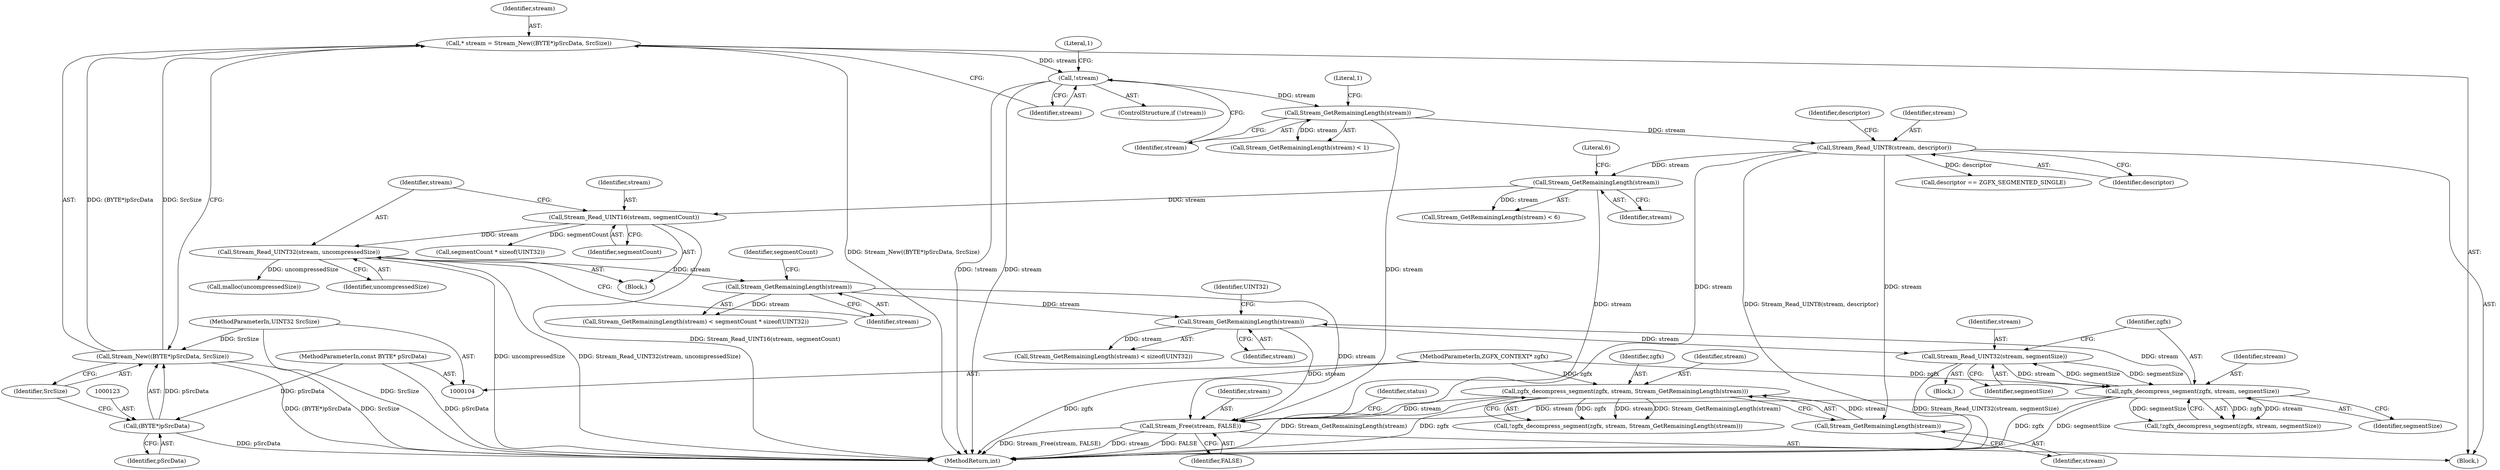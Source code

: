 digraph "0_FreeRDP_602f4a2e14b41703b5f431de3154cd46a5750a2d@pointer" {
"1000317" [label="(Call,Stream_Free(stream, FALSE))"];
"1000259" [label="(Call,Stream_GetRemainingLength(stream))"];
"1000222" [label="(Call,Stream_GetRemainingLength(stream))"];
"1000217" [label="(Call,Stream_Read_UINT32(stream, uncompressedSize))"];
"1000214" [label="(Call,Stream_Read_UINT16(stream, segmentCount))"];
"1000210" [label="(Call,Stream_GetRemainingLength(stream))"];
"1000138" [label="(Call,Stream_Read_UINT8(stream, descriptor))"];
"1000134" [label="(Call,Stream_GetRemainingLength(stream))"];
"1000127" [label="(Call,!stream)"];
"1000119" [label="(Call,* stream = Stream_New((BYTE*)pSrcData, SrcSize))"];
"1000121" [label="(Call,Stream_New((BYTE*)pSrcData, SrcSize))"];
"1000122" [label="(Call,(BYTE*)pSrcData)"];
"1000106" [label="(MethodParameterIn,const BYTE* pSrcData)"];
"1000107" [label="(MethodParameterIn,UINT32 SrcSize)"];
"1000269" [label="(Call,zgfx_decompress_segment(zgfx, stream, segmentSize))"];
"1000105" [label="(MethodParameterIn,ZGFX_CONTEXT* zgfx)"];
"1000264" [label="(Call,Stream_Read_UINT32(stream, segmentSize))"];
"1000148" [label="(Call,zgfx_decompress_segment(zgfx, stream, Stream_GetRemainingLength(stream)))"];
"1000151" [label="(Call,Stream_GetRemainingLength(stream))"];
"1000128" [label="(Identifier,stream)"];
"1000135" [label="(Identifier,stream)"];
"1000142" [label="(Call,descriptor == ZGFX_SEGMENTED_SINGLE)"];
"1000268" [label="(Call,!zgfx_decompress_segment(zgfx, stream, segmentSize))"];
"1000269" [label="(Call,zgfx_decompress_segment(zgfx, stream, segmentSize))"];
"1000148" [label="(Call,zgfx_decompress_segment(zgfx, stream, Stream_GetRemainingLength(stream)))"];
"1000260" [label="(Identifier,stream)"];
"1000138" [label="(Call,Stream_Read_UINT8(stream, descriptor))"];
"1000217" [label="(Call,Stream_Read_UINT32(stream, uncompressedSize))"];
"1000321" [label="(Identifier,status)"];
"1000318" [label="(Identifier,stream)"];
"1000119" [label="(Call,* stream = Stream_New((BYTE*)pSrcData, SrcSize))"];
"1000256" [label="(Block,)"];
"1000149" [label="(Identifier,zgfx)"];
"1000122" [label="(Call,(BYTE*)pSrcData)"];
"1000216" [label="(Identifier,segmentCount)"];
"1000211" [label="(Identifier,stream)"];
"1000322" [label="(MethodReturn,int)"];
"1000224" [label="(Call,segmentCount * sizeof(UINT32))"];
"1000218" [label="(Identifier,stream)"];
"1000139" [label="(Identifier,stream)"];
"1000120" [label="(Identifier,stream)"];
"1000271" [label="(Identifier,stream)"];
"1000233" [label="(Call,malloc(uncompressedSize))"];
"1000270" [label="(Identifier,zgfx)"];
"1000225" [label="(Identifier,segmentCount)"];
"1000152" [label="(Identifier,stream)"];
"1000140" [label="(Identifier,descriptor)"];
"1000317" [label="(Call,Stream_Free(stream, FALSE))"];
"1000259" [label="(Call,Stream_GetRemainingLength(stream))"];
"1000209" [label="(Call,Stream_GetRemainingLength(stream) < 6)"];
"1000265" [label="(Identifier,stream)"];
"1000262" [label="(Identifier,UINT32)"];
"1000219" [label="(Identifier,uncompressedSize)"];
"1000151" [label="(Call,Stream_GetRemainingLength(stream))"];
"1000125" [label="(Identifier,SrcSize)"];
"1000131" [label="(Literal,1)"];
"1000272" [label="(Identifier,segmentSize)"];
"1000143" [label="(Identifier,descriptor)"];
"1000107" [label="(MethodParameterIn,UINT32 SrcSize)"];
"1000150" [label="(Identifier,stream)"];
"1000264" [label="(Call,Stream_Read_UINT32(stream, segmentSize))"];
"1000258" [label="(Call,Stream_GetRemainingLength(stream) < sizeof(UINT32))"];
"1000222" [label="(Call,Stream_GetRemainingLength(stream))"];
"1000212" [label="(Literal,6)"];
"1000221" [label="(Call,Stream_GetRemainingLength(stream) < segmentCount * sizeof(UINT32))"];
"1000215" [label="(Identifier,stream)"];
"1000127" [label="(Call,!stream)"];
"1000319" [label="(Identifier,FALSE)"];
"1000198" [label="(Block,)"];
"1000121" [label="(Call,Stream_New((BYTE*)pSrcData, SrcSize))"];
"1000106" [label="(MethodParameterIn,const BYTE* pSrcData)"];
"1000105" [label="(MethodParameterIn,ZGFX_CONTEXT* zgfx)"];
"1000266" [label="(Identifier,segmentSize)"];
"1000133" [label="(Call,Stream_GetRemainingLength(stream) < 1)"];
"1000223" [label="(Identifier,stream)"];
"1000210" [label="(Call,Stream_GetRemainingLength(stream))"];
"1000136" [label="(Literal,1)"];
"1000126" [label="(ControlStructure,if (!stream))"];
"1000124" [label="(Identifier,pSrcData)"];
"1000134" [label="(Call,Stream_GetRemainingLength(stream))"];
"1000214" [label="(Call,Stream_Read_UINT16(stream, segmentCount))"];
"1000147" [label="(Call,!zgfx_decompress_segment(zgfx, stream, Stream_GetRemainingLength(stream)))"];
"1000111" [label="(Block,)"];
"1000317" -> "1000111"  [label="AST: "];
"1000317" -> "1000319"  [label="CFG: "];
"1000318" -> "1000317"  [label="AST: "];
"1000319" -> "1000317"  [label="AST: "];
"1000321" -> "1000317"  [label="CFG: "];
"1000317" -> "1000322"  [label="DDG: stream"];
"1000317" -> "1000322"  [label="DDG: FALSE"];
"1000317" -> "1000322"  [label="DDG: Stream_Free(stream, FALSE)"];
"1000259" -> "1000317"  [label="DDG: stream"];
"1000222" -> "1000317"  [label="DDG: stream"];
"1000138" -> "1000317"  [label="DDG: stream"];
"1000148" -> "1000317"  [label="DDG: stream"];
"1000269" -> "1000317"  [label="DDG: stream"];
"1000134" -> "1000317"  [label="DDG: stream"];
"1000210" -> "1000317"  [label="DDG: stream"];
"1000259" -> "1000258"  [label="AST: "];
"1000259" -> "1000260"  [label="CFG: "];
"1000260" -> "1000259"  [label="AST: "];
"1000262" -> "1000259"  [label="CFG: "];
"1000259" -> "1000258"  [label="DDG: stream"];
"1000222" -> "1000259"  [label="DDG: stream"];
"1000269" -> "1000259"  [label="DDG: stream"];
"1000259" -> "1000264"  [label="DDG: stream"];
"1000222" -> "1000221"  [label="AST: "];
"1000222" -> "1000223"  [label="CFG: "];
"1000223" -> "1000222"  [label="AST: "];
"1000225" -> "1000222"  [label="CFG: "];
"1000222" -> "1000221"  [label="DDG: stream"];
"1000217" -> "1000222"  [label="DDG: stream"];
"1000217" -> "1000198"  [label="AST: "];
"1000217" -> "1000219"  [label="CFG: "];
"1000218" -> "1000217"  [label="AST: "];
"1000219" -> "1000217"  [label="AST: "];
"1000223" -> "1000217"  [label="CFG: "];
"1000217" -> "1000322"  [label="DDG: uncompressedSize"];
"1000217" -> "1000322"  [label="DDG: Stream_Read_UINT32(stream, uncompressedSize)"];
"1000214" -> "1000217"  [label="DDG: stream"];
"1000217" -> "1000233"  [label="DDG: uncompressedSize"];
"1000214" -> "1000198"  [label="AST: "];
"1000214" -> "1000216"  [label="CFG: "];
"1000215" -> "1000214"  [label="AST: "];
"1000216" -> "1000214"  [label="AST: "];
"1000218" -> "1000214"  [label="CFG: "];
"1000214" -> "1000322"  [label="DDG: Stream_Read_UINT16(stream, segmentCount)"];
"1000210" -> "1000214"  [label="DDG: stream"];
"1000214" -> "1000224"  [label="DDG: segmentCount"];
"1000210" -> "1000209"  [label="AST: "];
"1000210" -> "1000211"  [label="CFG: "];
"1000211" -> "1000210"  [label="AST: "];
"1000212" -> "1000210"  [label="CFG: "];
"1000210" -> "1000209"  [label="DDG: stream"];
"1000138" -> "1000210"  [label="DDG: stream"];
"1000138" -> "1000111"  [label="AST: "];
"1000138" -> "1000140"  [label="CFG: "];
"1000139" -> "1000138"  [label="AST: "];
"1000140" -> "1000138"  [label="AST: "];
"1000143" -> "1000138"  [label="CFG: "];
"1000138" -> "1000322"  [label="DDG: Stream_Read_UINT8(stream, descriptor)"];
"1000134" -> "1000138"  [label="DDG: stream"];
"1000138" -> "1000142"  [label="DDG: descriptor"];
"1000138" -> "1000151"  [label="DDG: stream"];
"1000134" -> "1000133"  [label="AST: "];
"1000134" -> "1000135"  [label="CFG: "];
"1000135" -> "1000134"  [label="AST: "];
"1000136" -> "1000134"  [label="CFG: "];
"1000134" -> "1000133"  [label="DDG: stream"];
"1000127" -> "1000134"  [label="DDG: stream"];
"1000127" -> "1000126"  [label="AST: "];
"1000127" -> "1000128"  [label="CFG: "];
"1000128" -> "1000127"  [label="AST: "];
"1000131" -> "1000127"  [label="CFG: "];
"1000135" -> "1000127"  [label="CFG: "];
"1000127" -> "1000322"  [label="DDG: !stream"];
"1000127" -> "1000322"  [label="DDG: stream"];
"1000119" -> "1000127"  [label="DDG: stream"];
"1000119" -> "1000111"  [label="AST: "];
"1000119" -> "1000121"  [label="CFG: "];
"1000120" -> "1000119"  [label="AST: "];
"1000121" -> "1000119"  [label="AST: "];
"1000128" -> "1000119"  [label="CFG: "];
"1000119" -> "1000322"  [label="DDG: Stream_New((BYTE*)pSrcData, SrcSize)"];
"1000121" -> "1000119"  [label="DDG: (BYTE*)pSrcData"];
"1000121" -> "1000119"  [label="DDG: SrcSize"];
"1000121" -> "1000125"  [label="CFG: "];
"1000122" -> "1000121"  [label="AST: "];
"1000125" -> "1000121"  [label="AST: "];
"1000121" -> "1000322"  [label="DDG: SrcSize"];
"1000121" -> "1000322"  [label="DDG: (BYTE*)pSrcData"];
"1000122" -> "1000121"  [label="DDG: pSrcData"];
"1000107" -> "1000121"  [label="DDG: SrcSize"];
"1000122" -> "1000124"  [label="CFG: "];
"1000123" -> "1000122"  [label="AST: "];
"1000124" -> "1000122"  [label="AST: "];
"1000125" -> "1000122"  [label="CFG: "];
"1000122" -> "1000322"  [label="DDG: pSrcData"];
"1000106" -> "1000122"  [label="DDG: pSrcData"];
"1000106" -> "1000104"  [label="AST: "];
"1000106" -> "1000322"  [label="DDG: pSrcData"];
"1000107" -> "1000104"  [label="AST: "];
"1000107" -> "1000322"  [label="DDG: SrcSize"];
"1000269" -> "1000268"  [label="AST: "];
"1000269" -> "1000272"  [label="CFG: "];
"1000270" -> "1000269"  [label="AST: "];
"1000271" -> "1000269"  [label="AST: "];
"1000272" -> "1000269"  [label="AST: "];
"1000268" -> "1000269"  [label="CFG: "];
"1000269" -> "1000322"  [label="DDG: zgfx"];
"1000269" -> "1000322"  [label="DDG: segmentSize"];
"1000269" -> "1000264"  [label="DDG: segmentSize"];
"1000269" -> "1000268"  [label="DDG: zgfx"];
"1000269" -> "1000268"  [label="DDG: stream"];
"1000269" -> "1000268"  [label="DDG: segmentSize"];
"1000105" -> "1000269"  [label="DDG: zgfx"];
"1000264" -> "1000269"  [label="DDG: stream"];
"1000264" -> "1000269"  [label="DDG: segmentSize"];
"1000105" -> "1000104"  [label="AST: "];
"1000105" -> "1000322"  [label="DDG: zgfx"];
"1000105" -> "1000148"  [label="DDG: zgfx"];
"1000264" -> "1000256"  [label="AST: "];
"1000264" -> "1000266"  [label="CFG: "];
"1000265" -> "1000264"  [label="AST: "];
"1000266" -> "1000264"  [label="AST: "];
"1000270" -> "1000264"  [label="CFG: "];
"1000264" -> "1000322"  [label="DDG: Stream_Read_UINT32(stream, segmentSize)"];
"1000148" -> "1000147"  [label="AST: "];
"1000148" -> "1000151"  [label="CFG: "];
"1000149" -> "1000148"  [label="AST: "];
"1000150" -> "1000148"  [label="AST: "];
"1000151" -> "1000148"  [label="AST: "];
"1000147" -> "1000148"  [label="CFG: "];
"1000148" -> "1000322"  [label="DDG: Stream_GetRemainingLength(stream)"];
"1000148" -> "1000322"  [label="DDG: zgfx"];
"1000148" -> "1000147"  [label="DDG: zgfx"];
"1000148" -> "1000147"  [label="DDG: stream"];
"1000148" -> "1000147"  [label="DDG: Stream_GetRemainingLength(stream)"];
"1000151" -> "1000148"  [label="DDG: stream"];
"1000151" -> "1000152"  [label="CFG: "];
"1000152" -> "1000151"  [label="AST: "];
}
